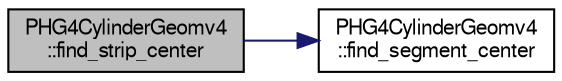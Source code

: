 digraph "PHG4CylinderGeomv4::find_strip_center"
{
  bgcolor="transparent";
  edge [fontname="FreeSans",fontsize="10",labelfontname="FreeSans",labelfontsize="10"];
  node [fontname="FreeSans",fontsize="10",shape=record];
  rankdir="LR";
  Node1 [label="PHG4CylinderGeomv4\l::find_strip_center",height=0.2,width=0.4,color="black", fillcolor="grey75", style="filled" fontcolor="black"];
  Node1 -> Node2 [color="midnightblue",fontsize="10",style="solid",fontname="FreeSans"];
  Node2 [label="PHG4CylinderGeomv4\l::find_segment_center",height=0.2,width=0.4,color="black",URL="$d5/dca/classPHG4CylinderGeomv4.html#ad353f9caf599f704830ea10a7bdf0e07"];
}

